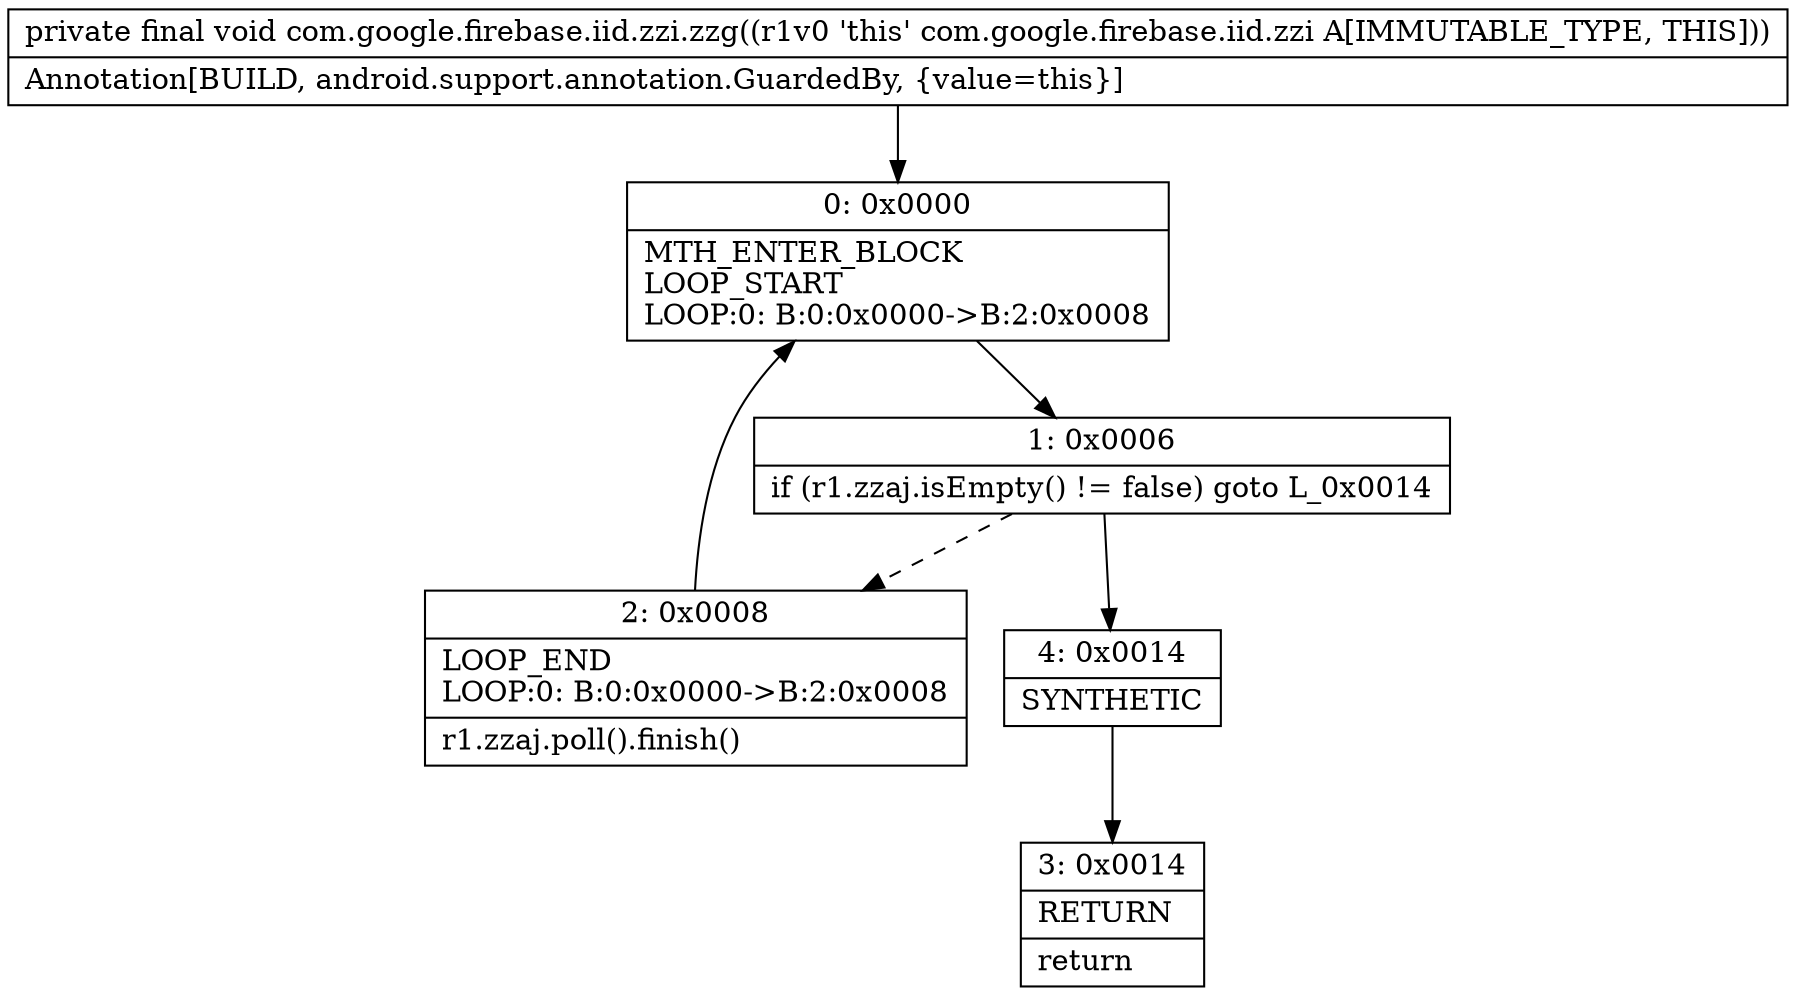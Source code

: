 digraph "CFG forcom.google.firebase.iid.zzi.zzg()V" {
Node_0 [shape=record,label="{0\:\ 0x0000|MTH_ENTER_BLOCK\lLOOP_START\lLOOP:0: B:0:0x0000\-\>B:2:0x0008\l}"];
Node_1 [shape=record,label="{1\:\ 0x0006|if (r1.zzaj.isEmpty() != false) goto L_0x0014\l}"];
Node_2 [shape=record,label="{2\:\ 0x0008|LOOP_END\lLOOP:0: B:0:0x0000\-\>B:2:0x0008\l|r1.zzaj.poll().finish()\l}"];
Node_3 [shape=record,label="{3\:\ 0x0014|RETURN\l|return\l}"];
Node_4 [shape=record,label="{4\:\ 0x0014|SYNTHETIC\l}"];
MethodNode[shape=record,label="{private final void com.google.firebase.iid.zzi.zzg((r1v0 'this' com.google.firebase.iid.zzi A[IMMUTABLE_TYPE, THIS]))  | Annotation[BUILD, android.support.annotation.GuardedBy, \{value=this\}]\l}"];
MethodNode -> Node_0;
Node_0 -> Node_1;
Node_1 -> Node_2[style=dashed];
Node_1 -> Node_4;
Node_2 -> Node_0;
Node_4 -> Node_3;
}

